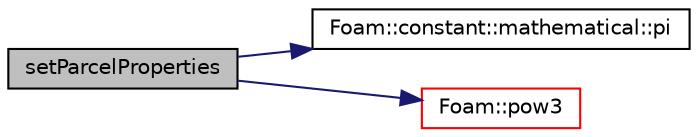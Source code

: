 digraph "setParcelProperties"
{
  bgcolor="transparent";
  edge [fontname="Helvetica",fontsize="10",labelfontname="Helvetica",labelfontsize="10"];
  node [fontname="Helvetica",fontsize="10",shape=record];
  rankdir="LR";
  Node1 [label="setParcelProperties",height=0.2,width=0.4,color="black", fillcolor="grey75", style="filled", fontcolor="black"];
  Node1 -> Node2 [color="midnightblue",fontsize="10",style="solid",fontname="Helvetica"];
  Node2 [label="Foam::constant::mathematical::pi",height=0.2,width=0.4,color="black",URL="$a10754.html#a731b8788a4c01586c35266c7ca4fed04"];
  Node1 -> Node3 [color="midnightblue",fontsize="10",style="solid",fontname="Helvetica"];
  Node3 [label="Foam::pow3",height=0.2,width=0.4,color="red",URL="$a10742.html#a2e8f5d970ee4fb466536c3c46bae91fe"];
}
